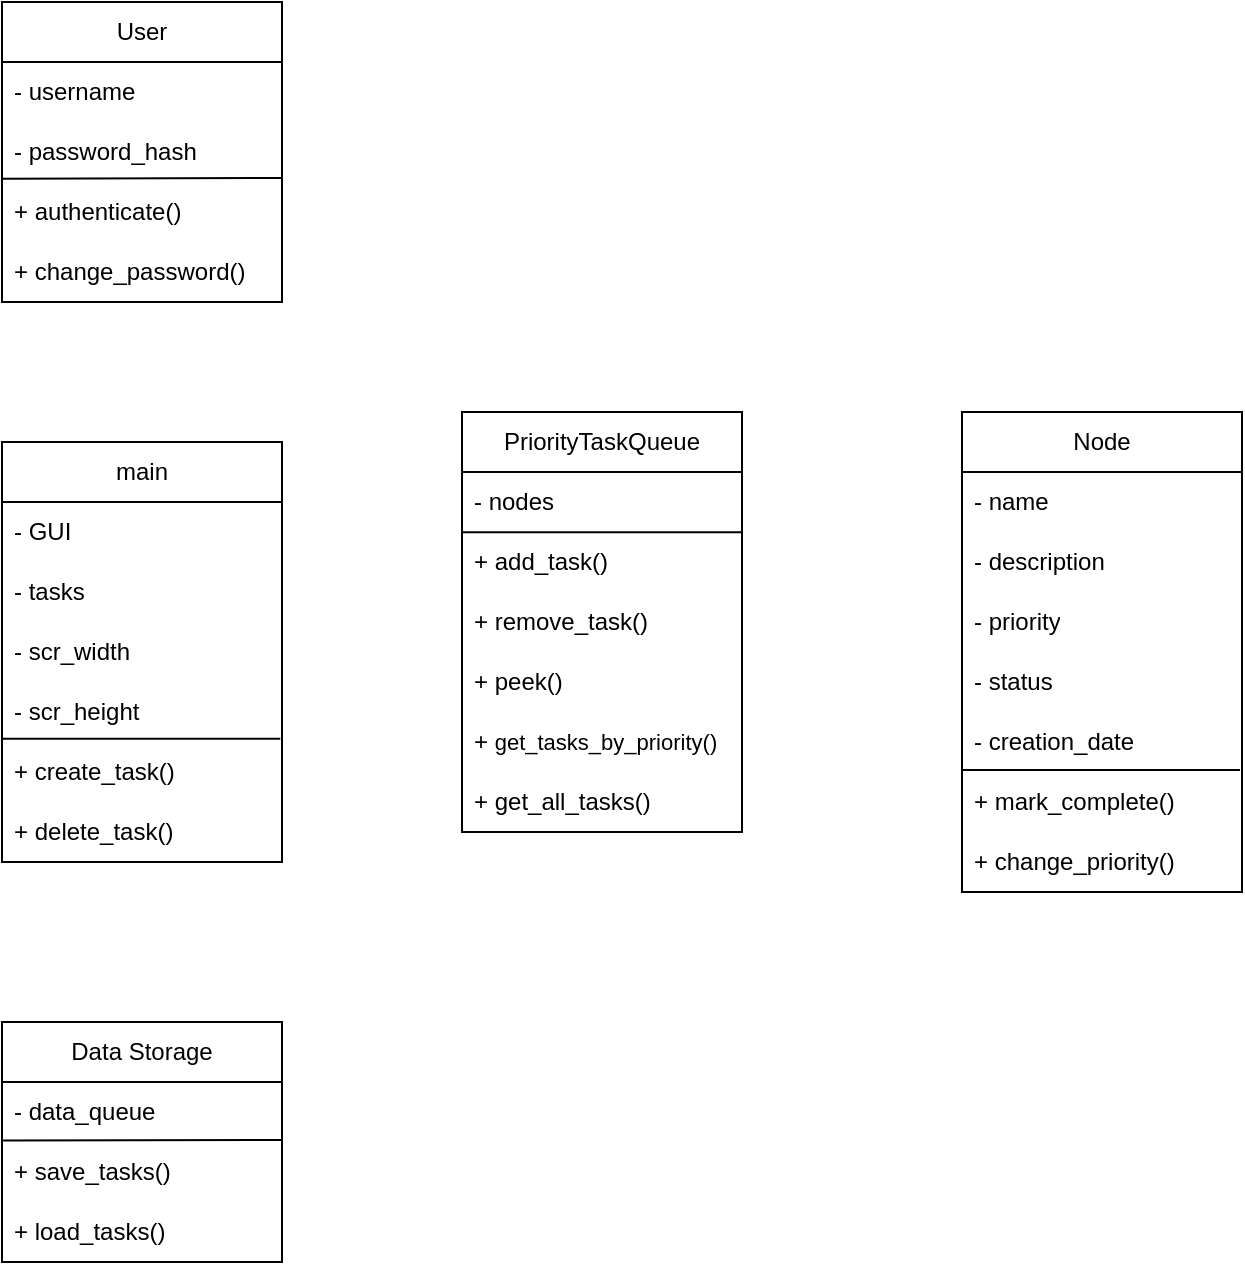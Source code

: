 <mxfile version="26.2.14">
  <diagram name="Page-1" id="HsaVgG1BuzBHaRsaqkaD">
    <mxGraphModel dx="1281" dy="561" grid="1" gridSize="10" guides="1" tooltips="1" connect="1" arrows="1" fold="1" page="1" pageScale="1" pageWidth="850" pageHeight="1100" math="0" shadow="0">
      <root>
        <mxCell id="0" />
        <mxCell id="1" parent="0" />
        <mxCell id="JdgcWOnBI0uBXIILZbsV-1" value="main" style="swimlane;fontStyle=0;childLayout=stackLayout;horizontal=1;startSize=30;horizontalStack=0;resizeParent=1;resizeParentMax=0;resizeLast=0;collapsible=1;marginBottom=0;whiteSpace=wrap;html=1;" parent="1" vertex="1">
          <mxGeometry x="40" y="320" width="140" height="210" as="geometry" />
        </mxCell>
        <mxCell id="JdgcWOnBI0uBXIILZbsV-2" value="- GUI" style="text;strokeColor=none;fillColor=none;align=left;verticalAlign=middle;spacingLeft=4;spacingRight=4;overflow=hidden;points=[[0,0.5],[1,0.5]];portConstraint=eastwest;rotatable=0;whiteSpace=wrap;html=1;" parent="JdgcWOnBI0uBXIILZbsV-1" vertex="1">
          <mxGeometry y="30" width="140" height="30" as="geometry" />
        </mxCell>
        <mxCell id="JdgcWOnBI0uBXIILZbsV-3" value="- tasks" style="text;strokeColor=none;fillColor=none;align=left;verticalAlign=middle;spacingLeft=4;spacingRight=4;overflow=hidden;points=[[0,0.5],[1,0.5]];portConstraint=eastwest;rotatable=0;whiteSpace=wrap;html=1;" parent="JdgcWOnBI0uBXIILZbsV-1" vertex="1">
          <mxGeometry y="60" width="140" height="30" as="geometry" />
        </mxCell>
        <mxCell id="JdgcWOnBI0uBXIILZbsV-4" value="- scr_width" style="text;strokeColor=none;fillColor=none;align=left;verticalAlign=middle;spacingLeft=4;spacingRight=4;overflow=hidden;points=[[0,0.5],[1,0.5]];portConstraint=eastwest;rotatable=0;whiteSpace=wrap;html=1;" parent="JdgcWOnBI0uBXIILZbsV-1" vertex="1">
          <mxGeometry y="90" width="140" height="30" as="geometry" />
        </mxCell>
        <mxCell id="JdgcWOnBI0uBXIILZbsV-23" value="- scr_height" style="text;strokeColor=none;fillColor=none;align=left;verticalAlign=middle;spacingLeft=4;spacingRight=4;overflow=hidden;points=[[0,0.5],[1,0.5]];portConstraint=eastwest;rotatable=0;whiteSpace=wrap;html=1;" parent="JdgcWOnBI0uBXIILZbsV-1" vertex="1">
          <mxGeometry y="120" width="140" height="30" as="geometry" />
        </mxCell>
        <mxCell id="JdgcWOnBI0uBXIILZbsV-25" value="+ create_task()" style="text;strokeColor=none;fillColor=none;align=left;verticalAlign=middle;spacingLeft=4;spacingRight=4;overflow=hidden;points=[[0,0.5],[1,0.5]];portConstraint=eastwest;rotatable=0;whiteSpace=wrap;html=1;" parent="JdgcWOnBI0uBXIILZbsV-1" vertex="1">
          <mxGeometry y="150" width="140" height="30" as="geometry" />
        </mxCell>
        <mxCell id="JdgcWOnBI0uBXIILZbsV-26" value="+ delete_task()" style="text;strokeColor=none;fillColor=none;align=left;verticalAlign=middle;spacingLeft=4;spacingRight=4;overflow=hidden;points=[[0,0.5],[1,0.5]];portConstraint=eastwest;rotatable=0;whiteSpace=wrap;html=1;" parent="JdgcWOnBI0uBXIILZbsV-1" vertex="1">
          <mxGeometry y="180" width="140" height="30" as="geometry" />
        </mxCell>
        <mxCell id="JdgcWOnBI0uBXIILZbsV-27" value="" style="endArrow=none;html=1;rounded=0;exitX=0.002;exitY=-0.054;exitDx=0;exitDy=0;exitPerimeter=0;entryX=0.994;entryY=0.946;entryDx=0;entryDy=0;entryPerimeter=0;" parent="JdgcWOnBI0uBXIILZbsV-1" source="JdgcWOnBI0uBXIILZbsV-25" target="JdgcWOnBI0uBXIILZbsV-23" edge="1">
          <mxGeometry width="50" height="50" relative="1" as="geometry">
            <mxPoint x="310" y="120" as="sourcePoint" />
            <mxPoint x="360" y="70" as="targetPoint" />
          </mxGeometry>
        </mxCell>
        <mxCell id="JdgcWOnBI0uBXIILZbsV-5" value="PriorityTaskQueue" style="swimlane;fontStyle=0;childLayout=stackLayout;horizontal=1;startSize=30;horizontalStack=0;resizeParent=1;resizeParentMax=0;resizeLast=0;collapsible=1;marginBottom=0;whiteSpace=wrap;html=1;" parent="1" vertex="1">
          <mxGeometry x="270" y="305" width="140" height="210" as="geometry" />
        </mxCell>
        <mxCell id="JdgcWOnBI0uBXIILZbsV-7" value="- nodes" style="text;strokeColor=none;fillColor=none;align=left;verticalAlign=middle;spacingLeft=4;spacingRight=4;overflow=hidden;points=[[0,0.5],[1,0.5]];portConstraint=eastwest;rotatable=0;whiteSpace=wrap;html=1;" parent="JdgcWOnBI0uBXIILZbsV-5" vertex="1">
          <mxGeometry y="30" width="140" height="30" as="geometry" />
        </mxCell>
        <mxCell id="JdgcWOnBI0uBXIILZbsV-15" value="+ add_task()" style="text;strokeColor=none;fillColor=none;align=left;verticalAlign=middle;spacingLeft=4;spacingRight=4;overflow=hidden;points=[[0,0.5],[1,0.5]];portConstraint=eastwest;rotatable=0;whiteSpace=wrap;html=1;" parent="JdgcWOnBI0uBXIILZbsV-5" vertex="1">
          <mxGeometry y="60" width="140" height="30" as="geometry" />
        </mxCell>
        <mxCell id="JdgcWOnBI0uBXIILZbsV-14" value="+ remove_task()" style="text;strokeColor=none;fillColor=none;align=left;verticalAlign=middle;spacingLeft=4;spacingRight=4;overflow=hidden;points=[[0,0.5],[1,0.5]];portConstraint=eastwest;rotatable=0;whiteSpace=wrap;html=1;" parent="JdgcWOnBI0uBXIILZbsV-5" vertex="1">
          <mxGeometry y="90" width="140" height="30" as="geometry" />
        </mxCell>
        <mxCell id="JdgcWOnBI0uBXIILZbsV-17" value="+ peek()" style="text;strokeColor=none;fillColor=none;align=left;verticalAlign=middle;spacingLeft=4;spacingRight=4;overflow=hidden;points=[[0,0.5],[1,0.5]];portConstraint=eastwest;rotatable=0;whiteSpace=wrap;html=1;" parent="JdgcWOnBI0uBXIILZbsV-5" vertex="1">
          <mxGeometry y="120" width="140" height="30" as="geometry" />
        </mxCell>
        <mxCell id="JdgcWOnBI0uBXIILZbsV-19" value="+ &lt;font style=&quot;font-size: 11px;&quot;&gt;get_tasks_by_priority()&lt;/font&gt;" style="text;strokeColor=none;fillColor=none;align=left;verticalAlign=middle;spacingLeft=4;spacingRight=4;overflow=hidden;points=[[0,0.5],[1,0.5]];portConstraint=eastwest;rotatable=0;whiteSpace=wrap;html=1;" parent="JdgcWOnBI0uBXIILZbsV-5" vertex="1">
          <mxGeometry y="150" width="140" height="30" as="geometry" />
        </mxCell>
        <mxCell id="JdgcWOnBI0uBXIILZbsV-33" value="+ get_all_tasks()" style="text;strokeColor=none;fillColor=none;align=left;verticalAlign=middle;spacingLeft=4;spacingRight=4;overflow=hidden;points=[[0,0.5],[1,0.5]];portConstraint=eastwest;rotatable=0;whiteSpace=wrap;html=1;" parent="JdgcWOnBI0uBXIILZbsV-5" vertex="1">
          <mxGeometry y="180" width="140" height="30" as="geometry" />
        </mxCell>
        <mxCell id="JdgcWOnBI0uBXIILZbsV-13" value="" style="endArrow=none;html=1;rounded=0;exitX=0.001;exitY=0.003;exitDx=0;exitDy=0;exitPerimeter=0;entryX=1.003;entryY=0.003;entryDx=0;entryDy=0;entryPerimeter=0;" parent="JdgcWOnBI0uBXIILZbsV-5" source="JdgcWOnBI0uBXIILZbsV-15" target="JdgcWOnBI0uBXIILZbsV-15" edge="1">
          <mxGeometry width="50" height="50" relative="1" as="geometry">
            <mxPoint y="120" as="sourcePoint" />
            <mxPoint x="140" y="120" as="targetPoint" />
          </mxGeometry>
        </mxCell>
        <mxCell id="JdgcWOnBI0uBXIILZbsV-9" value="Node" style="swimlane;fontStyle=0;childLayout=stackLayout;horizontal=1;startSize=30;horizontalStack=0;resizeParent=1;resizeParentMax=0;resizeLast=0;collapsible=1;marginBottom=0;whiteSpace=wrap;html=1;" parent="1" vertex="1">
          <mxGeometry x="520" y="305" width="140" height="240" as="geometry" />
        </mxCell>
        <mxCell id="JdgcWOnBI0uBXIILZbsV-10" value="- name" style="text;strokeColor=none;fillColor=none;align=left;verticalAlign=middle;spacingLeft=4;spacingRight=4;overflow=hidden;points=[[0,0.5],[1,0.5]];portConstraint=eastwest;rotatable=0;whiteSpace=wrap;html=1;" parent="JdgcWOnBI0uBXIILZbsV-9" vertex="1">
          <mxGeometry y="30" width="140" height="30" as="geometry" />
        </mxCell>
        <mxCell id="JdgcWOnBI0uBXIILZbsV-20" value="- description" style="text;strokeColor=none;fillColor=none;align=left;verticalAlign=middle;spacingLeft=4;spacingRight=4;overflow=hidden;points=[[0,0.5],[1,0.5]];portConstraint=eastwest;rotatable=0;whiteSpace=wrap;html=1;" parent="JdgcWOnBI0uBXIILZbsV-9" vertex="1">
          <mxGeometry y="60" width="140" height="30" as="geometry" />
        </mxCell>
        <mxCell id="JdgcWOnBI0uBXIILZbsV-24" value="- priority" style="text;strokeColor=none;fillColor=none;align=left;verticalAlign=middle;spacingLeft=4;spacingRight=4;overflow=hidden;points=[[0,0.5],[1,0.5]];portConstraint=eastwest;rotatable=0;whiteSpace=wrap;html=1;" parent="JdgcWOnBI0uBXIILZbsV-9" vertex="1">
          <mxGeometry y="90" width="140" height="30" as="geometry" />
        </mxCell>
        <mxCell id="JdgcWOnBI0uBXIILZbsV-11" value="- status" style="text;strokeColor=none;fillColor=none;align=left;verticalAlign=middle;spacingLeft=4;spacingRight=4;overflow=hidden;points=[[0,0.5],[1,0.5]];portConstraint=eastwest;rotatable=0;whiteSpace=wrap;html=1;" parent="JdgcWOnBI0uBXIILZbsV-9" vertex="1">
          <mxGeometry y="120" width="140" height="30" as="geometry" />
        </mxCell>
        <mxCell id="JdgcWOnBI0uBXIILZbsV-12" value="- creation_date" style="text;strokeColor=none;fillColor=none;align=left;verticalAlign=middle;spacingLeft=4;spacingRight=4;overflow=hidden;points=[[0,0.5],[1,0.5]];portConstraint=eastwest;rotatable=0;whiteSpace=wrap;html=1;" parent="JdgcWOnBI0uBXIILZbsV-9" vertex="1">
          <mxGeometry y="150" width="140" height="30" as="geometry" />
        </mxCell>
        <mxCell id="JdgcWOnBI0uBXIILZbsV-45" value="" style="endArrow=none;html=1;rounded=0;exitX=0.002;exitY=-0.054;exitDx=0;exitDy=0;exitPerimeter=0;entryX=0.994;entryY=0.946;entryDx=0;entryDy=0;entryPerimeter=0;" parent="JdgcWOnBI0uBXIILZbsV-9" edge="1">
          <mxGeometry width="50" height="50" relative="1" as="geometry">
            <mxPoint y="179" as="sourcePoint" />
            <mxPoint x="139" y="179" as="targetPoint" />
          </mxGeometry>
        </mxCell>
        <mxCell id="JdgcWOnBI0uBXIILZbsV-29" value="+ mark_complete()" style="text;strokeColor=none;fillColor=none;align=left;verticalAlign=middle;spacingLeft=4;spacingRight=4;overflow=hidden;points=[[0,0.5],[1,0.5]];portConstraint=eastwest;rotatable=0;whiteSpace=wrap;html=1;" parent="JdgcWOnBI0uBXIILZbsV-9" vertex="1">
          <mxGeometry y="180" width="140" height="30" as="geometry" />
        </mxCell>
        <mxCell id="JdgcWOnBI0uBXIILZbsV-28" value="+ change_priority()" style="text;strokeColor=none;fillColor=none;align=left;verticalAlign=middle;spacingLeft=4;spacingRight=4;overflow=hidden;points=[[0,0.5],[1,0.5]];portConstraint=eastwest;rotatable=0;whiteSpace=wrap;html=1;" parent="JdgcWOnBI0uBXIILZbsV-9" vertex="1">
          <mxGeometry y="210" width="140" height="30" as="geometry" />
        </mxCell>
        <mxCell id="JdgcWOnBI0uBXIILZbsV-34" value="User" style="swimlane;fontStyle=0;childLayout=stackLayout;horizontal=1;startSize=30;horizontalStack=0;resizeParent=1;resizeParentMax=0;resizeLast=0;collapsible=1;marginBottom=0;whiteSpace=wrap;html=1;" parent="1" vertex="1">
          <mxGeometry x="40" y="100" width="140" height="150" as="geometry" />
        </mxCell>
        <mxCell id="JdgcWOnBI0uBXIILZbsV-35" value="- username" style="text;strokeColor=none;fillColor=none;align=left;verticalAlign=middle;spacingLeft=4;spacingRight=4;overflow=hidden;points=[[0,0.5],[1,0.5]];portConstraint=eastwest;rotatable=0;whiteSpace=wrap;html=1;" parent="JdgcWOnBI0uBXIILZbsV-34" vertex="1">
          <mxGeometry y="30" width="140" height="30" as="geometry" />
        </mxCell>
        <mxCell id="JdgcWOnBI0uBXIILZbsV-36" value="- password_hash" style="text;strokeColor=none;fillColor=none;align=left;verticalAlign=middle;spacingLeft=4;spacingRight=4;overflow=hidden;points=[[0,0.5],[1,0.5]];portConstraint=eastwest;rotatable=0;whiteSpace=wrap;html=1;" parent="JdgcWOnBI0uBXIILZbsV-34" vertex="1">
          <mxGeometry y="60" width="140" height="30" as="geometry" />
        </mxCell>
        <mxCell id="JdgcWOnBI0uBXIILZbsV-37" value="+ authenticate()" style="text;strokeColor=none;fillColor=none;align=left;verticalAlign=middle;spacingLeft=4;spacingRight=4;overflow=hidden;points=[[0,0.5],[1,0.5]];portConstraint=eastwest;rotatable=0;whiteSpace=wrap;html=1;" parent="JdgcWOnBI0uBXIILZbsV-34" vertex="1">
          <mxGeometry y="90" width="140" height="30" as="geometry" />
        </mxCell>
        <mxCell id="JdgcWOnBI0uBXIILZbsV-38" value="+ change_password()" style="text;strokeColor=none;fillColor=none;align=left;verticalAlign=middle;spacingLeft=4;spacingRight=4;overflow=hidden;points=[[0,0.5],[1,0.5]];portConstraint=eastwest;rotatable=0;whiteSpace=wrap;html=1;" parent="JdgcWOnBI0uBXIILZbsV-34" vertex="1">
          <mxGeometry y="120" width="140" height="30" as="geometry" />
        </mxCell>
        <mxCell id="JdgcWOnBI0uBXIILZbsV-43" value="" style="endArrow=none;html=1;rounded=0;exitX=0;exitY=0.944;exitDx=0;exitDy=0;exitPerimeter=0;" parent="JdgcWOnBI0uBXIILZbsV-34" source="JdgcWOnBI0uBXIILZbsV-36" edge="1">
          <mxGeometry width="50" height="50" relative="1" as="geometry">
            <mxPoint x="300" y="160" as="sourcePoint" />
            <mxPoint x="140" y="88" as="targetPoint" />
          </mxGeometry>
        </mxCell>
        <mxCell id="JdgcWOnBI0uBXIILZbsV-46" value="Data Storage" style="swimlane;fontStyle=0;childLayout=stackLayout;horizontal=1;startSize=30;horizontalStack=0;resizeParent=1;resizeParentMax=0;resizeLast=0;collapsible=1;marginBottom=0;whiteSpace=wrap;html=1;" parent="1" vertex="1">
          <mxGeometry x="40" y="610" width="140" height="120" as="geometry" />
        </mxCell>
        <mxCell id="JdgcWOnBI0uBXIILZbsV-47" value="- data_queue" style="text;strokeColor=none;fillColor=none;align=left;verticalAlign=middle;spacingLeft=4;spacingRight=4;overflow=hidden;points=[[0,0.5],[1,0.5]];portConstraint=eastwest;rotatable=0;whiteSpace=wrap;html=1;" parent="JdgcWOnBI0uBXIILZbsV-46" vertex="1">
          <mxGeometry y="30" width="140" height="30" as="geometry" />
        </mxCell>
        <mxCell id="JdgcWOnBI0uBXIILZbsV-48" value="+ save_tasks()" style="text;strokeColor=none;fillColor=none;align=left;verticalAlign=middle;spacingLeft=4;spacingRight=4;overflow=hidden;points=[[0,0.5],[1,0.5]];portConstraint=eastwest;rotatable=0;whiteSpace=wrap;html=1;" parent="JdgcWOnBI0uBXIILZbsV-46" vertex="1">
          <mxGeometry y="60" width="140" height="30" as="geometry" />
        </mxCell>
        <mxCell id="JdgcWOnBI0uBXIILZbsV-49" value="+ load_tasks()" style="text;strokeColor=none;fillColor=none;align=left;verticalAlign=middle;spacingLeft=4;spacingRight=4;overflow=hidden;points=[[0,0.5],[1,0.5]];portConstraint=eastwest;rotatable=0;whiteSpace=wrap;html=1;" parent="JdgcWOnBI0uBXIILZbsV-46" vertex="1">
          <mxGeometry y="90" width="140" height="30" as="geometry" />
        </mxCell>
        <mxCell id="JdgcWOnBI0uBXIILZbsV-50" value="" style="endArrow=none;html=1;rounded=0;exitX=0.004;exitY=-0.027;exitDx=0;exitDy=0;exitPerimeter=0;" parent="JdgcWOnBI0uBXIILZbsV-46" source="JdgcWOnBI0uBXIILZbsV-48" edge="1">
          <mxGeometry width="50" height="50" relative="1" as="geometry">
            <mxPoint x="310" y="-10" as="sourcePoint" />
            <mxPoint x="140" y="59" as="targetPoint" />
          </mxGeometry>
        </mxCell>
      </root>
    </mxGraphModel>
  </diagram>
</mxfile>
